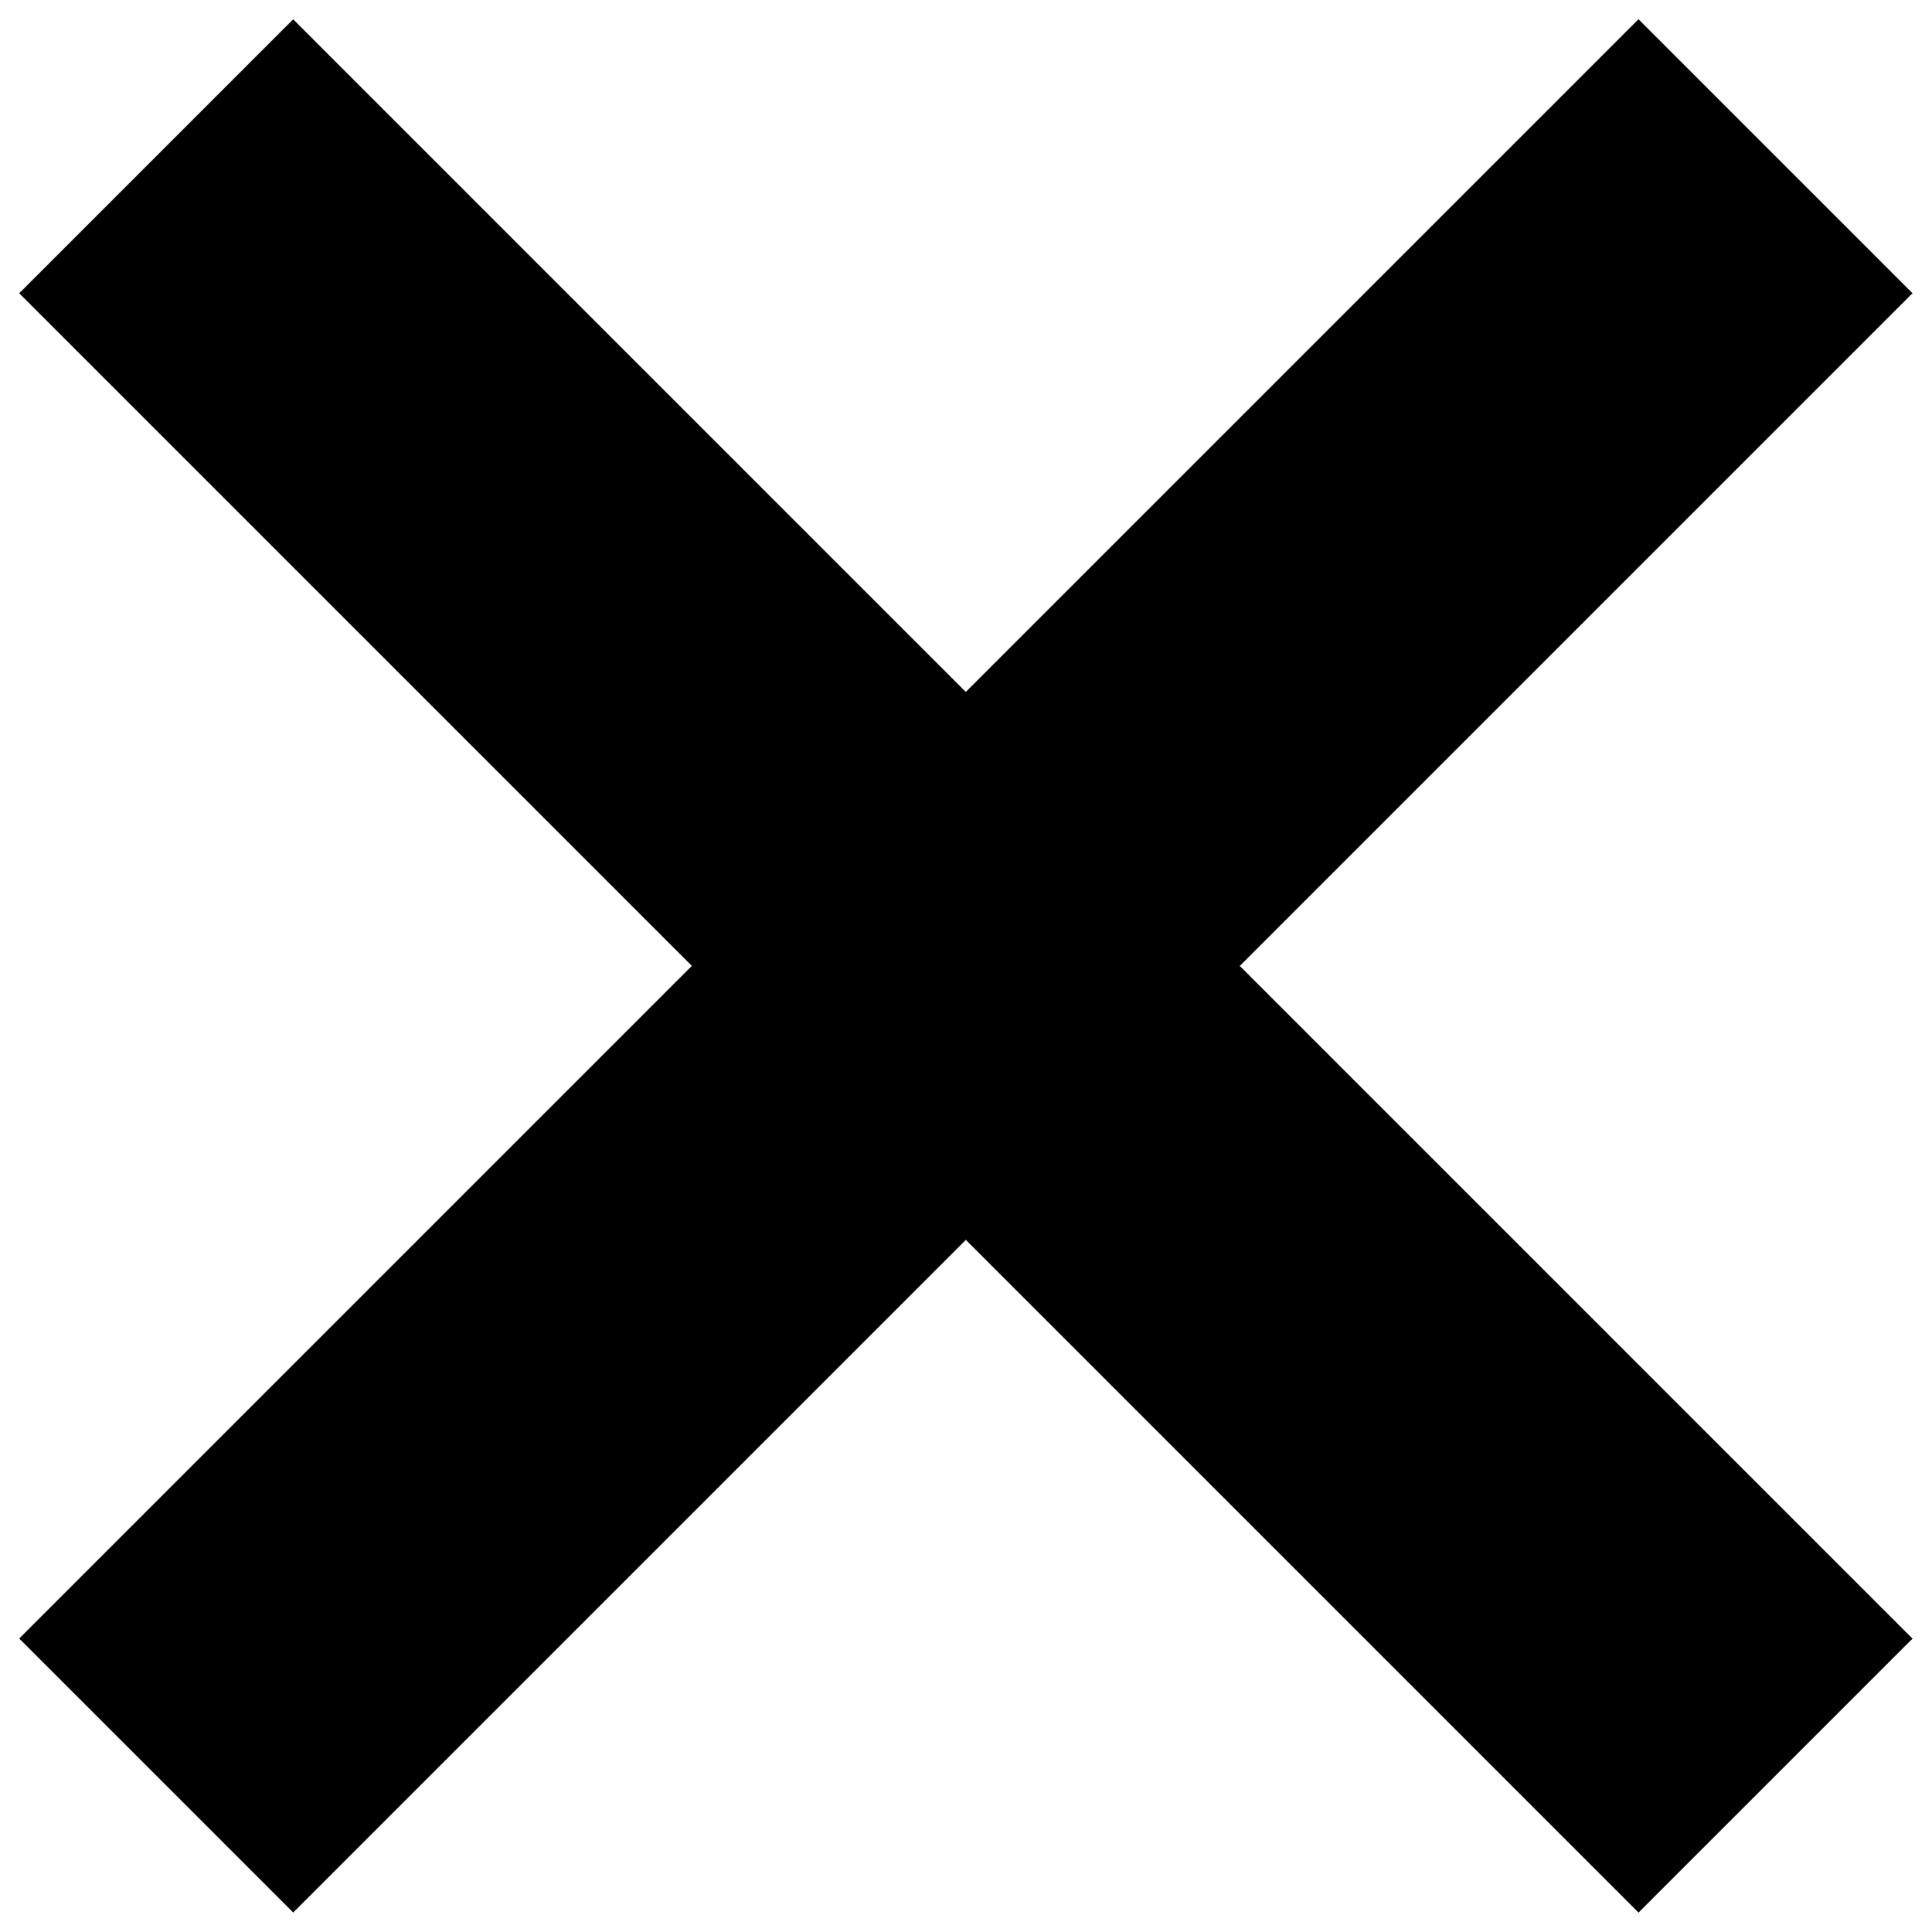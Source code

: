 


\begin{tikzpicture}[y=0.80pt, x=0.80pt, yscale=-1.0, xscale=1.0, inner sep=0pt, outer sep=0pt]
\begin{scope}[shift={(100.0,1834.0)},nonzero rule]
  \path[draw=.,fill=.,line width=1.600pt] (1278.0,-289.0) --
    (1108.0,-119.0) -- (687.0,-540.0) -- (266.0,-119.0) --
    (96.0,-289.0) -- (517.0,-710.0) -- (96.0,-1131.0) --
    (266.0,-1301.0) -- (687.0,-880.0) -- (1108.0,-1301.0) --
    (1278.0,-1131.0) -- (857.0,-710.0) -- (1278.0,-289.0) --
    cycle;
\end{scope}

\end{tikzpicture}

